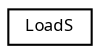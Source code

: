 digraph "Graphical Class Hierarchy"
{
  edge [fontname="Sans",fontsize="8",labelfontname="Sans",labelfontsize="8"];
  node [fontname="Sans",fontsize="8",shape=record];
  rankdir="LR";
  Node1 [label="LoadS",height=0.2,width=0.4,color="black", fillcolor="white", style="filled",URL="$struct_load_s.html"];
}

